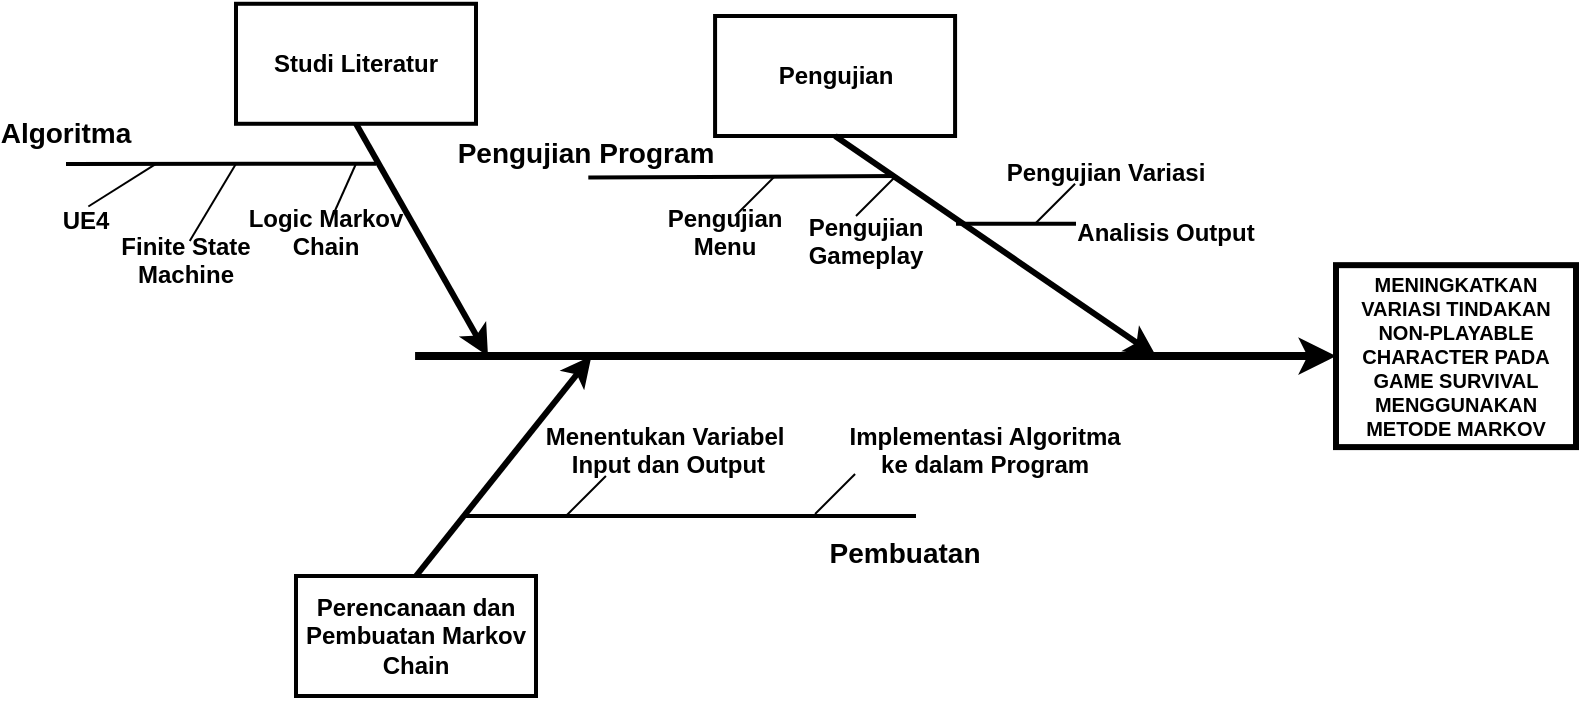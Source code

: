 <mxfile version="14.8.6" type="device"><diagram name="Page-1" id="4fc8d65c-f3f6-feb3-4d1c-02f59d9f9886"><mxGraphModel dx="868" dy="482" grid="1" gridSize="10" guides="1" tooltips="1" connect="1" arrows="1" fold="1" page="1" pageScale="1" pageWidth="826" pageHeight="1169" background="none" math="0" shadow="0"><root><mxCell id="0"/><mxCell id="1" parent="0"/><mxCell id="2" value="Studi Literatur" style="whiteSpace=wrap;strokeWidth=2;fontStyle=1" parent="1" vertex="1"><mxGeometry x="139.998" y="103.89" width="120" height="60" as="geometry"/></mxCell><mxCell id="5" value="Perencanaan dan Pembuatan Markov Chain" style="whiteSpace=wrap;strokeWidth=2;fontStyle=1" parent="1" vertex="1"><mxGeometry x="169.998" y="390" width="120" height="60" as="geometry"/></mxCell><mxCell id="8" value="MENINGKATKAN VARIASI TINDAKAN NON-PLAYABLE&#10;CHARACTER PADA GAME SURVIVAL MENGGUNAKAN METODE MARKOV" style="whiteSpace=wrap;strokeWidth=3;fontFamily=Helvetica;fontSize=10;fontStyle=1" parent="1" vertex="1"><mxGeometry x="690" y="234.58" width="120" height="90.97" as="geometry"/></mxCell><mxCell id="9" value="" style="edgeStyle=none;strokeWidth=4" parent="1" target="8" edge="1"><mxGeometry width="100" height="100" relative="1" as="geometry"><mxPoint x="229.54" y="280" as="sourcePoint"/><mxPoint x="349.54" y="230" as="targetPoint"/></mxGeometry></mxCell><mxCell id="12" value="" style="edgeStyle=none;exitX=0.5;exitY=1;strokeWidth=3" parent="1" source="2" edge="1"><mxGeometry width="100" height="100" relative="1" as="geometry"><mxPoint x="205.998" y="190" as="sourcePoint"/><mxPoint x="265.998" y="280" as="targetPoint"/></mxGeometry></mxCell><mxCell id="15" value="" style="edgeStyle=none;exitX=0.5;exitY=0;strokeWidth=3;exitDx=0;exitDy=0;" parent="1" source="5" edge="1"><mxGeometry width="100" height="100" relative="1" as="geometry"><mxPoint x="257.738" y="400" as="sourcePoint"/><mxPoint x="317.738" y="280" as="targetPoint"/></mxGeometry></mxCell><mxCell id="16" value="" style="edgeStyle=none;endArrow=none;strokeWidth=2;" parent="1" edge="1"><mxGeometry width="100" height="100" relative="1" as="geometry"><mxPoint x="55" y="184" as="sourcePoint"/><mxPoint x="209.998" y="183.89" as="targetPoint"/></mxGeometry></mxCell><mxCell id="37" value="" style="edgeStyle=none;endArrow=none;strokeWidth=2" parent="1" edge="1"><mxGeometry width="100" height="100" relative="1" as="geometry"><mxPoint x="253.538" y="360" as="sourcePoint"/><mxPoint x="480" y="360" as="targetPoint"/></mxGeometry></mxCell><mxCell id="38" value="" style="edgeStyle=none;endArrow=none;exitX=0.62;exitY=-0.031;exitDx=0;exitDy=0;exitPerimeter=0;" parent="1" source="122" edge="1"><mxGeometry width="100" height="100" relative="1" as="geometry"><mxPoint x="179.998" y="203.89" as="sourcePoint"/><mxPoint x="199.998" y="183.89" as="targetPoint"/></mxGeometry></mxCell><mxCell id="39" value="" style="edgeStyle=none;endArrow=none;exitX=0.562;exitY=-0.07;exitDx=0;exitDy=0;exitPerimeter=0;" parent="1" source="121" edge="1"><mxGeometry width="100" height="100" relative="1" as="geometry"><mxPoint x="119.998" y="203.89" as="sourcePoint"/><mxPoint x="139.998" y="183.89" as="targetPoint"/></mxGeometry></mxCell><mxCell id="46" value="" style="edgeStyle=none;endArrow=none;" parent="1" edge="1"><mxGeometry width="100" height="100" relative="1" as="geometry"><mxPoint x="304.958" y="360" as="sourcePoint"/><mxPoint x="324.958" y="340" as="targetPoint"/></mxGeometry></mxCell><mxCell id="114" value="Algoritma" style="text;spacingTop=-5;fontSize=14;align=center;verticalAlign=middle;points=[];fontStyle=1" parent="1" vertex="1"><mxGeometry x="39.998" y="160.0" width="30" height="20.0" as="geometry"/></mxCell><mxCell id="121" value="Finite State&#10;Machine" style="text;spacingTop=-5;fontSize=12;align=center;verticalAlign=middle;points=[];fontStyle=1" parent="1" vertex="1"><mxGeometry x="99.998" y="223.89" width="30" height="20.0" as="geometry"/></mxCell><mxCell id="122" value="Logic Markov&#10;Chain" style="text;spacingTop=-5;fontSize=12;align=center;verticalAlign=middle;points=[];fontStyle=1" parent="1" vertex="1"><mxGeometry x="169.998" y="210" width="30" height="20.0" as="geometry"/></mxCell><mxCell id="136" value="Menentukan Variabel&#10; Input dan Output" style="text;spacingTop=-5;fontSize=12;align=center;verticalAlign=middle;points=[];fontStyle=1" parent="1" vertex="1"><mxGeometry x="339.542" y="318.997" width="30" height="20.0" as="geometry"/></mxCell><mxCell id="142" value="Pembuatan" style="text;spacingTop=-5;fontSize=14;align=center;verticalAlign=middle;points=[];fontStyle=1" parent="1" vertex="1"><mxGeometry x="459.542" y="370.002" width="30" height="20.0" as="geometry"/></mxCell><mxCell id="143" value="Pengujian" style="whiteSpace=wrap;strokeWidth=2;fontStyle=1" parent="1" vertex="1"><mxGeometry x="379.54" y="110.0" width="120" height="60" as="geometry"/></mxCell><mxCell id="145" value="" style="edgeStyle=none;exitX=0.5;exitY=1;strokeWidth=3" parent="1" source="143" edge="1"><mxGeometry width="100" height="100" relative="1" as="geometry"><mxPoint x="429.54" y="190.0" as="sourcePoint"/><mxPoint x="600" y="280" as="targetPoint"/></mxGeometry></mxCell><mxCell id="147" value="" style="edgeStyle=none;endArrow=none;strokeWidth=2;exitX=0.539;exitY=1.038;exitDx=0;exitDy=0;exitPerimeter=0;" parent="1" source="176" edge="1"><mxGeometry width="100" height="100" relative="1" as="geometry"><mxPoint x="389.54" y="190.0" as="sourcePoint"/><mxPoint x="470" y="190" as="targetPoint"/></mxGeometry></mxCell><mxCell id="159" value="" style="edgeStyle=none;endArrow=none;" parent="1" edge="1"><mxGeometry width="100" height="100" relative="1" as="geometry"><mxPoint x="450.0" y="210.0" as="sourcePoint"/><mxPoint x="470.0" y="190.0" as="targetPoint"/></mxGeometry></mxCell><mxCell id="160" value="" style="edgeStyle=none;endArrow=none;" parent="1" edge="1"><mxGeometry width="100" height="100" relative="1" as="geometry"><mxPoint x="389.54" y="210.0" as="sourcePoint"/><mxPoint x="409.54" y="190.0" as="targetPoint"/></mxGeometry></mxCell><mxCell id="176" value="Pengujian Program" style="text;spacingTop=-5;fontSize=14;align=center;verticalAlign=middle;points=[];fontStyle=1" parent="1" vertex="1"><mxGeometry x="300.0" y="170.0" width="30" height="20.0" as="geometry"/></mxCell><mxCell id="182" value="Pengujian&#10;Menu" style="text;spacingTop=-5;fontSize=12;align=center;verticalAlign=middle;points=[];fontStyle=1" parent="1" vertex="1"><mxGeometry x="369.54" y="210.0" width="30" height="20.0" as="geometry"/></mxCell><mxCell id="TlgrAzpmULIDQuE6rwE--271" value="" style="edgeStyle=none;endArrow=none;exitX=0.539;exitY=0.068;exitDx=0;exitDy=0;exitPerimeter=0;" parent="1" source="TlgrAzpmULIDQuE6rwE--272" edge="1"><mxGeometry width="100" height="100" relative="1" as="geometry"><mxPoint x="79.998" y="203.89" as="sourcePoint"/><mxPoint x="99.998" y="183.89" as="targetPoint"/></mxGeometry></mxCell><mxCell id="TlgrAzpmULIDQuE6rwE--272" value="UE4" style="text;spacingTop=-5;fontSize=12;align=center;verticalAlign=middle;points=[];fontStyle=1" parent="1" vertex="1"><mxGeometry x="49.998" y="203.89" width="30" height="20.0" as="geometry"/></mxCell><mxCell id="TlgrAzpmULIDQuE6rwE--275" value="" style="edgeStyle=none;endArrow=none;strokeWidth=2" parent="1" edge="1"><mxGeometry width="100" height="100" relative="1" as="geometry"><mxPoint x="500.0" y="213.89" as="sourcePoint"/><mxPoint x="560" y="213.89" as="targetPoint"/></mxGeometry></mxCell><mxCell id="TlgrAzpmULIDQuE6rwE--276" value="" style="edgeStyle=none;endArrow=none;" parent="1" edge="1"><mxGeometry width="100" height="100" relative="1" as="geometry"><mxPoint x="539.54" y="213.89" as="sourcePoint"/><mxPoint x="559.54" y="193.89" as="targetPoint"/></mxGeometry></mxCell><mxCell id="TlgrAzpmULIDQuE6rwE--277" value="Analisis Output" style="text;spacingTop=-5;fontSize=12;align=center;verticalAlign=middle;points=[];fontStyle=1" parent="1" vertex="1"><mxGeometry x="590.0" y="210.0" width="30" height="20.0" as="geometry"/></mxCell><mxCell id="TlgrAzpmULIDQuE6rwE--279" value="Pengujian &#10;Gameplay" style="text;spacingTop=-5;fontSize=12;align=center;verticalAlign=middle;points=[];fontStyle=1" parent="1" vertex="1"><mxGeometry x="440.0" y="214.58" width="30" height="20.0" as="geometry"/></mxCell><mxCell id="TlgrAzpmULIDQuE6rwE--280" value="Pengujian Variasi" style="text;spacingTop=-5;fontSize=12;align=center;verticalAlign=middle;points=[];fontStyle=1" parent="1" vertex="1"><mxGeometry x="560.0" y="180.0" width="30" height="20.0" as="geometry"/></mxCell><mxCell id="TlgrAzpmULIDQuE6rwE--281" value="" style="edgeStyle=none;endArrow=none;" parent="1" edge="1"><mxGeometry width="100" height="100" relative="1" as="geometry"><mxPoint x="429.538" y="359.0" as="sourcePoint"/><mxPoint x="449.538" y="339.0" as="targetPoint"/></mxGeometry></mxCell><mxCell id="TlgrAzpmULIDQuE6rwE--282" value="Implementasi Algoritma&#10;ke dalam Program" style="text;spacingTop=-5;fontSize=12;align=center;verticalAlign=middle;points=[];fontStyle=1" parent="1" vertex="1"><mxGeometry x="499.542" y="318.997" width="30" height="20.0" as="geometry"/></mxCell></root></mxGraphModel></diagram></mxfile>